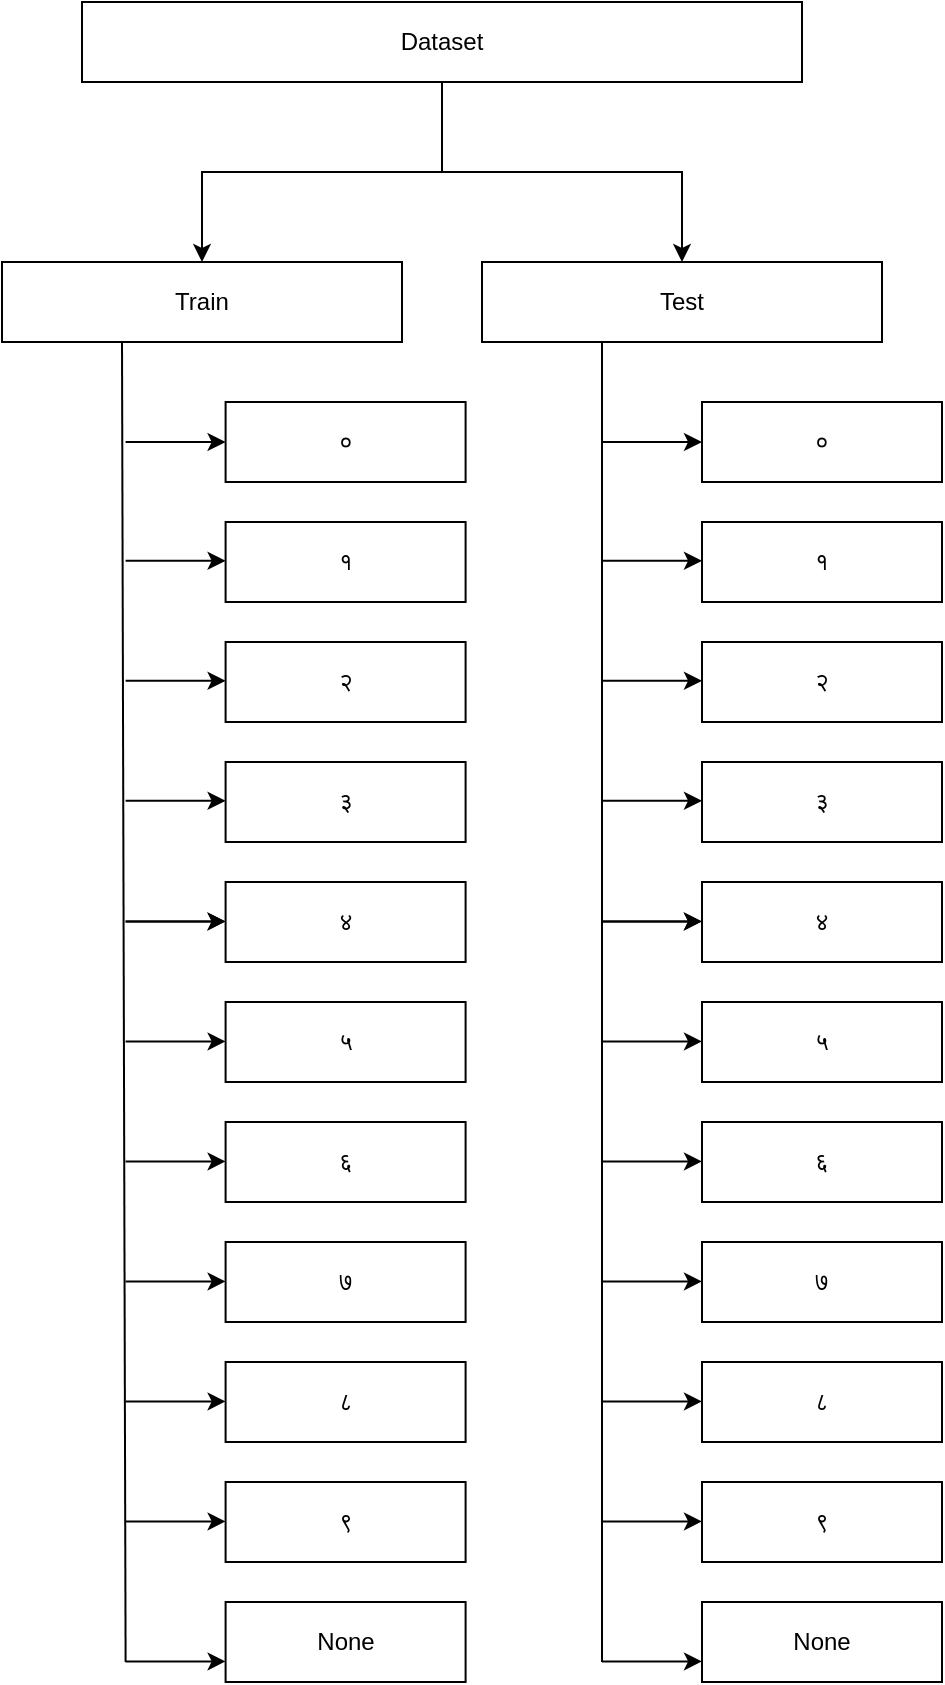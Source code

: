 <mxfile version="20.7.3" type="device"><diagram id="2LV4Ho6WOkeJLK5h_BfE" name="Page-1"><mxGraphModel dx="1912" dy="1033" grid="1" gridSize="10" guides="1" tooltips="1" connect="1" arrows="1" fold="1" page="1" pageScale="1" pageWidth="850" pageHeight="1100" math="0" shadow="0"><root><mxCell id="0"/><mxCell id="1" parent="0"/><mxCell id="-kqyMVmY_8nBsNA3nvy9-4" style="edgeStyle=orthogonalEdgeStyle;rounded=0;orthogonalLoop=1;jettySize=auto;html=1;entryX=0.5;entryY=0;entryDx=0;entryDy=0;exitX=0.5;exitY=1;exitDx=0;exitDy=0;" edge="1" parent="1" source="-kqyMVmY_8nBsNA3nvy9-1" target="-kqyMVmY_8nBsNA3nvy9-2"><mxGeometry relative="1" as="geometry"/></mxCell><mxCell id="-kqyMVmY_8nBsNA3nvy9-5" style="edgeStyle=orthogonalEdgeStyle;rounded=0;orthogonalLoop=1;jettySize=auto;html=1;entryX=0.5;entryY=0;entryDx=0;entryDy=0;exitX=0.5;exitY=1;exitDx=0;exitDy=0;" edge="1" parent="1" source="-kqyMVmY_8nBsNA3nvy9-1" target="-kqyMVmY_8nBsNA3nvy9-3"><mxGeometry relative="1" as="geometry"/></mxCell><mxCell id="-kqyMVmY_8nBsNA3nvy9-1" value="Dataset" style="rounded=0;whiteSpace=wrap;html=1;" vertex="1" parent="1"><mxGeometry x="280" y="110" width="360" height="40" as="geometry"/></mxCell><mxCell id="-kqyMVmY_8nBsNA3nvy9-2" value="Train" style="rounded=0;whiteSpace=wrap;html=1;" vertex="1" parent="1"><mxGeometry x="240" y="240" width="200" height="40" as="geometry"/></mxCell><mxCell id="-kqyMVmY_8nBsNA3nvy9-3" value="Test" style="rounded=0;whiteSpace=wrap;html=1;" vertex="1" parent="1"><mxGeometry x="480" y="240" width="200" height="40" as="geometry"/></mxCell><mxCell id="-kqyMVmY_8nBsNA3nvy9-8" value="०" style="rounded=0;whiteSpace=wrap;html=1;" vertex="1" parent="1"><mxGeometry x="351.8" y="310" width="120" height="40" as="geometry"/></mxCell><mxCell id="-kqyMVmY_8nBsNA3nvy9-9" value="१" style="rounded=0;whiteSpace=wrap;html=1;" vertex="1" parent="1"><mxGeometry x="351.8" y="370" width="120" height="40" as="geometry"/></mxCell><mxCell id="-kqyMVmY_8nBsNA3nvy9-10" value="२" style="rounded=0;whiteSpace=wrap;html=1;" vertex="1" parent="1"><mxGeometry x="351.8" y="430" width="120" height="40" as="geometry"/></mxCell><mxCell id="-kqyMVmY_8nBsNA3nvy9-11" value="३" style="rounded=0;whiteSpace=wrap;html=1;" vertex="1" parent="1"><mxGeometry x="351.8" y="490" width="120" height="40" as="geometry"/></mxCell><mxCell id="-kqyMVmY_8nBsNA3nvy9-12" value="४" style="rounded=0;whiteSpace=wrap;html=1;" vertex="1" parent="1"><mxGeometry x="351.8" y="550" width="120" height="40" as="geometry"/></mxCell><mxCell id="-kqyMVmY_8nBsNA3nvy9-13" value="५" style="rounded=0;whiteSpace=wrap;html=1;" vertex="1" parent="1"><mxGeometry x="351.8" y="610" width="120" height="40" as="geometry"/></mxCell><mxCell id="-kqyMVmY_8nBsNA3nvy9-14" value="६" style="rounded=0;whiteSpace=wrap;html=1;" vertex="1" parent="1"><mxGeometry x="351.8" y="670" width="120" height="40" as="geometry"/></mxCell><mxCell id="-kqyMVmY_8nBsNA3nvy9-15" value="७" style="rounded=0;whiteSpace=wrap;html=1;" vertex="1" parent="1"><mxGeometry x="351.8" y="730" width="120" height="40" as="geometry"/></mxCell><mxCell id="-kqyMVmY_8nBsNA3nvy9-16" value="८" style="rounded=0;whiteSpace=wrap;html=1;" vertex="1" parent="1"><mxGeometry x="351.8" y="790" width="120" height="40" as="geometry"/></mxCell><mxCell id="-kqyMVmY_8nBsNA3nvy9-17" value="९" style="rounded=0;whiteSpace=wrap;html=1;" vertex="1" parent="1"><mxGeometry x="351.8" y="850" width="120" height="40" as="geometry"/></mxCell><mxCell id="-kqyMVmY_8nBsNA3nvy9-18" value="None" style="rounded=0;whiteSpace=wrap;html=1;" vertex="1" parent="1"><mxGeometry x="351.8" y="910" width="120" height="40" as="geometry"/></mxCell><mxCell id="-kqyMVmY_8nBsNA3nvy9-35" value="" style="endArrow=none;html=1;rounded=0;entryX=0.341;entryY=1.002;entryDx=0;entryDy=0;entryPerimeter=0;" edge="1" parent="1"><mxGeometry width="50" height="50" relative="1" as="geometry"><mxPoint x="301.8" y="940" as="sourcePoint"/><mxPoint x="300.0" y="280.08" as="targetPoint"/></mxGeometry></mxCell><mxCell id="-kqyMVmY_8nBsNA3nvy9-37" value="" style="endArrow=classic;html=1;rounded=0;entryX=0;entryY=0.5;entryDx=0;entryDy=0;" edge="1" parent="1" target="-kqyMVmY_8nBsNA3nvy9-8"><mxGeometry width="50" height="50" relative="1" as="geometry"><mxPoint x="301.8" y="330" as="sourcePoint"/><mxPoint x="631.8" y="690" as="targetPoint"/></mxGeometry></mxCell><mxCell id="-kqyMVmY_8nBsNA3nvy9-38" value="" style="endArrow=classic;html=1;rounded=0;entryX=0;entryY=0.5;entryDx=0;entryDy=0;" edge="1" parent="1"><mxGeometry width="50" height="50" relative="1" as="geometry"><mxPoint x="301.8" y="389.41" as="sourcePoint"/><mxPoint x="351.8" y="389.41" as="targetPoint"/></mxGeometry></mxCell><mxCell id="-kqyMVmY_8nBsNA3nvy9-39" value="" style="endArrow=classic;html=1;rounded=0;" edge="1" parent="1"><mxGeometry width="50" height="50" relative="1" as="geometry"><mxPoint x="301.8" y="449.41" as="sourcePoint"/><mxPoint x="351.8" y="449.41" as="targetPoint"/></mxGeometry></mxCell><mxCell id="-kqyMVmY_8nBsNA3nvy9-40" value="" style="endArrow=classic;html=1;rounded=0;entryX=0;entryY=0.5;entryDx=0;entryDy=0;" edge="1" parent="1"><mxGeometry width="50" height="50" relative="1" as="geometry"><mxPoint x="301.8" y="509.41" as="sourcePoint"/><mxPoint x="351.8" y="509.41" as="targetPoint"/></mxGeometry></mxCell><mxCell id="-kqyMVmY_8nBsNA3nvy9-43" value="" style="endArrow=classic;html=1;rounded=0;entryX=0;entryY=0.5;entryDx=0;entryDy=0;" edge="1" parent="1"><mxGeometry width="50" height="50" relative="1" as="geometry"><mxPoint x="301.8" y="939.71" as="sourcePoint"/><mxPoint x="351.8" y="939.71" as="targetPoint"/></mxGeometry></mxCell><mxCell id="-kqyMVmY_8nBsNA3nvy9-45" value="" style="endArrow=classic;html=1;rounded=0;entryX=0;entryY=0.5;entryDx=0;entryDy=0;" edge="1" parent="1"><mxGeometry width="50" height="50" relative="1" as="geometry"><mxPoint x="301.8" y="569.71" as="sourcePoint"/><mxPoint x="351.8" y="569.71" as="targetPoint"/></mxGeometry></mxCell><mxCell id="-kqyMVmY_8nBsNA3nvy9-46" value="" style="endArrow=classic;html=1;rounded=0;entryX=0;entryY=0.5;entryDx=0;entryDy=0;" edge="1" parent="1"><mxGeometry width="50" height="50" relative="1" as="geometry"><mxPoint x="301.8" y="569.71" as="sourcePoint"/><mxPoint x="351.8" y="569.71" as="targetPoint"/></mxGeometry></mxCell><mxCell id="-kqyMVmY_8nBsNA3nvy9-47" value="" style="endArrow=classic;html=1;rounded=0;entryX=0;entryY=0.5;entryDx=0;entryDy=0;" edge="1" parent="1"><mxGeometry width="50" height="50" relative="1" as="geometry"><mxPoint x="301.8" y="629.71" as="sourcePoint"/><mxPoint x="351.8" y="629.71" as="targetPoint"/></mxGeometry></mxCell><mxCell id="-kqyMVmY_8nBsNA3nvy9-48" value="" style="endArrow=classic;html=1;rounded=0;entryX=0;entryY=0.5;entryDx=0;entryDy=0;" edge="1" parent="1"><mxGeometry width="50" height="50" relative="1" as="geometry"><mxPoint x="301.8" y="869.71" as="sourcePoint"/><mxPoint x="351.8" y="869.71" as="targetPoint"/></mxGeometry></mxCell><mxCell id="-kqyMVmY_8nBsNA3nvy9-49" value="" style="endArrow=classic;html=1;rounded=0;entryX=0;entryY=0.5;entryDx=0;entryDy=0;" edge="1" parent="1"><mxGeometry width="50" height="50" relative="1" as="geometry"><mxPoint x="301.8" y="689.71" as="sourcePoint"/><mxPoint x="351.8" y="689.71" as="targetPoint"/></mxGeometry></mxCell><mxCell id="-kqyMVmY_8nBsNA3nvy9-50" value="" style="endArrow=classic;html=1;rounded=0;entryX=0;entryY=0.5;entryDx=0;entryDy=0;" edge="1" parent="1"><mxGeometry width="50" height="50" relative="1" as="geometry"><mxPoint x="301.8" y="749.71" as="sourcePoint"/><mxPoint x="351.8" y="749.71" as="targetPoint"/></mxGeometry></mxCell><mxCell id="-kqyMVmY_8nBsNA3nvy9-51" value="" style="endArrow=classic;html=1;rounded=0;entryX=0;entryY=0.5;entryDx=0;entryDy=0;" edge="1" parent="1"><mxGeometry width="50" height="50" relative="1" as="geometry"><mxPoint x="301.8" y="809.71" as="sourcePoint"/><mxPoint x="351.8" y="809.71" as="targetPoint"/></mxGeometry></mxCell><mxCell id="-kqyMVmY_8nBsNA3nvy9-54" value="०" style="rounded=0;whiteSpace=wrap;html=1;" vertex="1" parent="1"><mxGeometry x="590" y="310" width="120" height="40" as="geometry"/></mxCell><mxCell id="-kqyMVmY_8nBsNA3nvy9-55" value="१" style="rounded=0;whiteSpace=wrap;html=1;" vertex="1" parent="1"><mxGeometry x="590" y="370" width="120" height="40" as="geometry"/></mxCell><mxCell id="-kqyMVmY_8nBsNA3nvy9-56" value="२" style="rounded=0;whiteSpace=wrap;html=1;" vertex="1" parent="1"><mxGeometry x="590" y="430" width="120" height="40" as="geometry"/></mxCell><mxCell id="-kqyMVmY_8nBsNA3nvy9-57" value="३" style="rounded=0;whiteSpace=wrap;html=1;" vertex="1" parent="1"><mxGeometry x="590" y="490" width="120" height="40" as="geometry"/></mxCell><mxCell id="-kqyMVmY_8nBsNA3nvy9-58" value="४" style="rounded=0;whiteSpace=wrap;html=1;" vertex="1" parent="1"><mxGeometry x="590" y="550" width="120" height="40" as="geometry"/></mxCell><mxCell id="-kqyMVmY_8nBsNA3nvy9-59" value="५" style="rounded=0;whiteSpace=wrap;html=1;" vertex="1" parent="1"><mxGeometry x="590" y="610" width="120" height="40" as="geometry"/></mxCell><mxCell id="-kqyMVmY_8nBsNA3nvy9-60" value="६" style="rounded=0;whiteSpace=wrap;html=1;" vertex="1" parent="1"><mxGeometry x="590" y="670" width="120" height="40" as="geometry"/></mxCell><mxCell id="-kqyMVmY_8nBsNA3nvy9-61" value="७" style="rounded=0;whiteSpace=wrap;html=1;" vertex="1" parent="1"><mxGeometry x="590" y="730" width="120" height="40" as="geometry"/></mxCell><mxCell id="-kqyMVmY_8nBsNA3nvy9-62" value="८" style="rounded=0;whiteSpace=wrap;html=1;" vertex="1" parent="1"><mxGeometry x="590" y="790" width="120" height="40" as="geometry"/></mxCell><mxCell id="-kqyMVmY_8nBsNA3nvy9-63" value="९" style="rounded=0;whiteSpace=wrap;html=1;" vertex="1" parent="1"><mxGeometry x="590" y="850" width="120" height="40" as="geometry"/></mxCell><mxCell id="-kqyMVmY_8nBsNA3nvy9-64" value="None" style="rounded=0;whiteSpace=wrap;html=1;" vertex="1" parent="1"><mxGeometry x="590" y="910" width="120" height="40" as="geometry"/></mxCell><mxCell id="-kqyMVmY_8nBsNA3nvy9-65" value="" style="endArrow=classic;html=1;rounded=0;entryX=0;entryY=0.5;entryDx=0;entryDy=0;" edge="1" parent="1" target="-kqyMVmY_8nBsNA3nvy9-54"><mxGeometry width="50" height="50" relative="1" as="geometry"><mxPoint x="540" y="330" as="sourcePoint"/><mxPoint x="870" y="690" as="targetPoint"/></mxGeometry></mxCell><mxCell id="-kqyMVmY_8nBsNA3nvy9-66" value="" style="endArrow=classic;html=1;rounded=0;entryX=0;entryY=0.5;entryDx=0;entryDy=0;" edge="1" parent="1"><mxGeometry width="50" height="50" relative="1" as="geometry"><mxPoint x="540" y="389.41" as="sourcePoint"/><mxPoint x="590" y="389.41" as="targetPoint"/></mxGeometry></mxCell><mxCell id="-kqyMVmY_8nBsNA3nvy9-67" value="" style="endArrow=classic;html=1;rounded=0;" edge="1" parent="1"><mxGeometry width="50" height="50" relative="1" as="geometry"><mxPoint x="540" y="449.41" as="sourcePoint"/><mxPoint x="590" y="449.41" as="targetPoint"/></mxGeometry></mxCell><mxCell id="-kqyMVmY_8nBsNA3nvy9-68" value="" style="endArrow=classic;html=1;rounded=0;entryX=0;entryY=0.5;entryDx=0;entryDy=0;" edge="1" parent="1"><mxGeometry width="50" height="50" relative="1" as="geometry"><mxPoint x="540" y="509.41" as="sourcePoint"/><mxPoint x="590" y="509.41" as="targetPoint"/></mxGeometry></mxCell><mxCell id="-kqyMVmY_8nBsNA3nvy9-69" value="" style="endArrow=classic;html=1;rounded=0;entryX=0;entryY=0.5;entryDx=0;entryDy=0;" edge="1" parent="1"><mxGeometry width="50" height="50" relative="1" as="geometry"><mxPoint x="540" y="939.71" as="sourcePoint"/><mxPoint x="590" y="939.71" as="targetPoint"/></mxGeometry></mxCell><mxCell id="-kqyMVmY_8nBsNA3nvy9-70" value="" style="endArrow=classic;html=1;rounded=0;entryX=0;entryY=0.5;entryDx=0;entryDy=0;" edge="1" parent="1"><mxGeometry width="50" height="50" relative="1" as="geometry"><mxPoint x="540" y="569.71" as="sourcePoint"/><mxPoint x="590" y="569.71" as="targetPoint"/></mxGeometry></mxCell><mxCell id="-kqyMVmY_8nBsNA3nvy9-71" value="" style="endArrow=classic;html=1;rounded=0;entryX=0;entryY=0.5;entryDx=0;entryDy=0;" edge="1" parent="1"><mxGeometry width="50" height="50" relative="1" as="geometry"><mxPoint x="540" y="569.71" as="sourcePoint"/><mxPoint x="590" y="569.71" as="targetPoint"/></mxGeometry></mxCell><mxCell id="-kqyMVmY_8nBsNA3nvy9-72" value="" style="endArrow=classic;html=1;rounded=0;entryX=0;entryY=0.5;entryDx=0;entryDy=0;" edge="1" parent="1"><mxGeometry width="50" height="50" relative="1" as="geometry"><mxPoint x="540" y="629.71" as="sourcePoint"/><mxPoint x="590" y="629.71" as="targetPoint"/></mxGeometry></mxCell><mxCell id="-kqyMVmY_8nBsNA3nvy9-73" value="" style="endArrow=classic;html=1;rounded=0;entryX=0;entryY=0.5;entryDx=0;entryDy=0;" edge="1" parent="1"><mxGeometry width="50" height="50" relative="1" as="geometry"><mxPoint x="540" y="869.71" as="sourcePoint"/><mxPoint x="590" y="869.71" as="targetPoint"/></mxGeometry></mxCell><mxCell id="-kqyMVmY_8nBsNA3nvy9-74" value="" style="endArrow=classic;html=1;rounded=0;entryX=0;entryY=0.5;entryDx=0;entryDy=0;" edge="1" parent="1"><mxGeometry width="50" height="50" relative="1" as="geometry"><mxPoint x="540" y="689.71" as="sourcePoint"/><mxPoint x="590" y="689.71" as="targetPoint"/></mxGeometry></mxCell><mxCell id="-kqyMVmY_8nBsNA3nvy9-75" value="" style="endArrow=classic;html=1;rounded=0;entryX=0;entryY=0.5;entryDx=0;entryDy=0;" edge="1" parent="1"><mxGeometry width="50" height="50" relative="1" as="geometry"><mxPoint x="540" y="749.71" as="sourcePoint"/><mxPoint x="590" y="749.71" as="targetPoint"/></mxGeometry></mxCell><mxCell id="-kqyMVmY_8nBsNA3nvy9-76" value="" style="endArrow=classic;html=1;rounded=0;entryX=0;entryY=0.5;entryDx=0;entryDy=0;" edge="1" parent="1"><mxGeometry width="50" height="50" relative="1" as="geometry"><mxPoint x="540" y="809.71" as="sourcePoint"/><mxPoint x="590" y="809.71" as="targetPoint"/></mxGeometry></mxCell><mxCell id="-kqyMVmY_8nBsNA3nvy9-79" value="" style="endArrow=none;html=1;rounded=0;" edge="1" parent="1"><mxGeometry width="50" height="50" relative="1" as="geometry"><mxPoint x="540" y="940" as="sourcePoint"/><mxPoint x="540" y="280" as="targetPoint"/></mxGeometry></mxCell></root></mxGraphModel></diagram></mxfile>